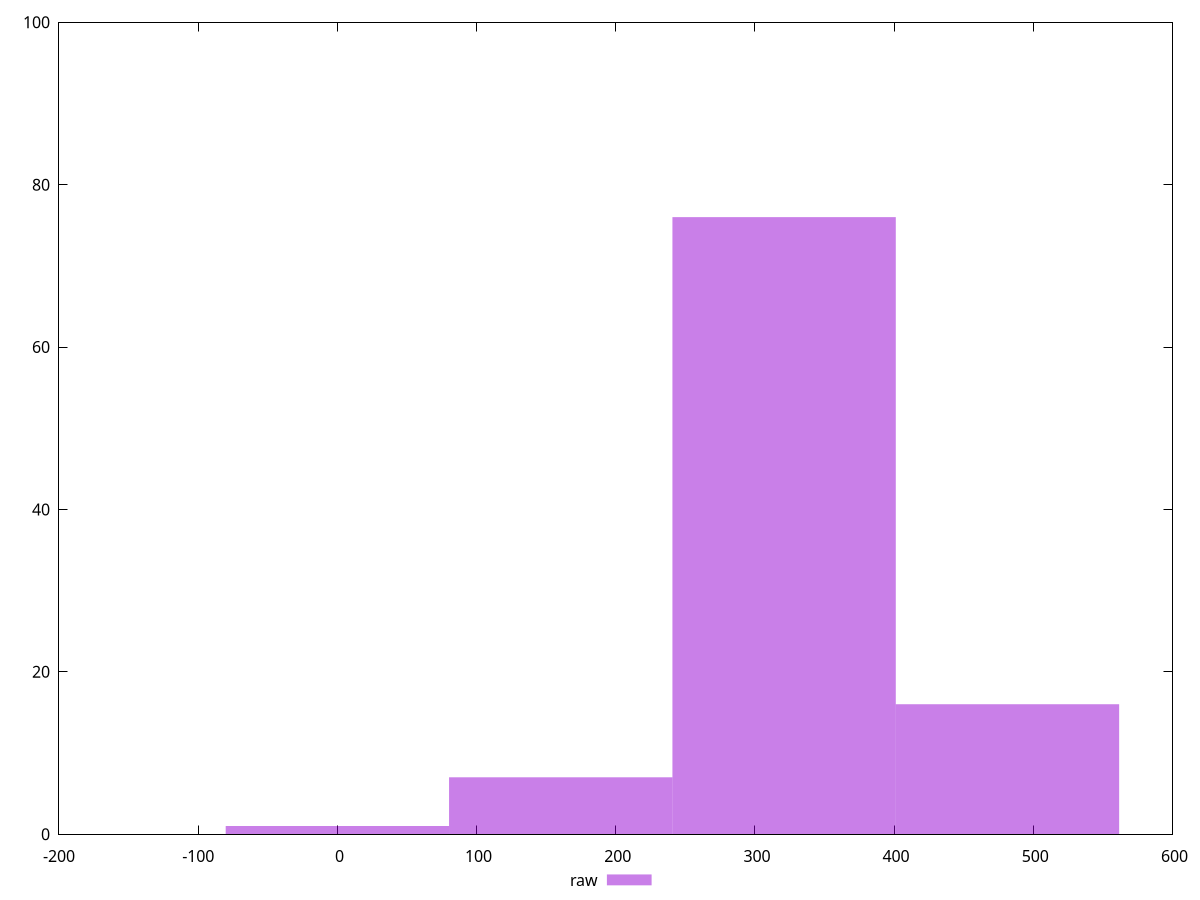 reset
set terminal svg size 640, 490 enhanced background rgb 'white'
set output "reprap/unminified-css/samples/pages/raw/histogram.svg"

$raw <<EOF
0 1
160.47686689711045 7
481.4306006913314 16
320.9537337942209 76
EOF

set key outside below
set boxwidth 160.47686689711045
set yrange [0:100]
set style fill transparent solid 0.5 noborder

plot \
  $raw title "raw" with boxes, \


reset